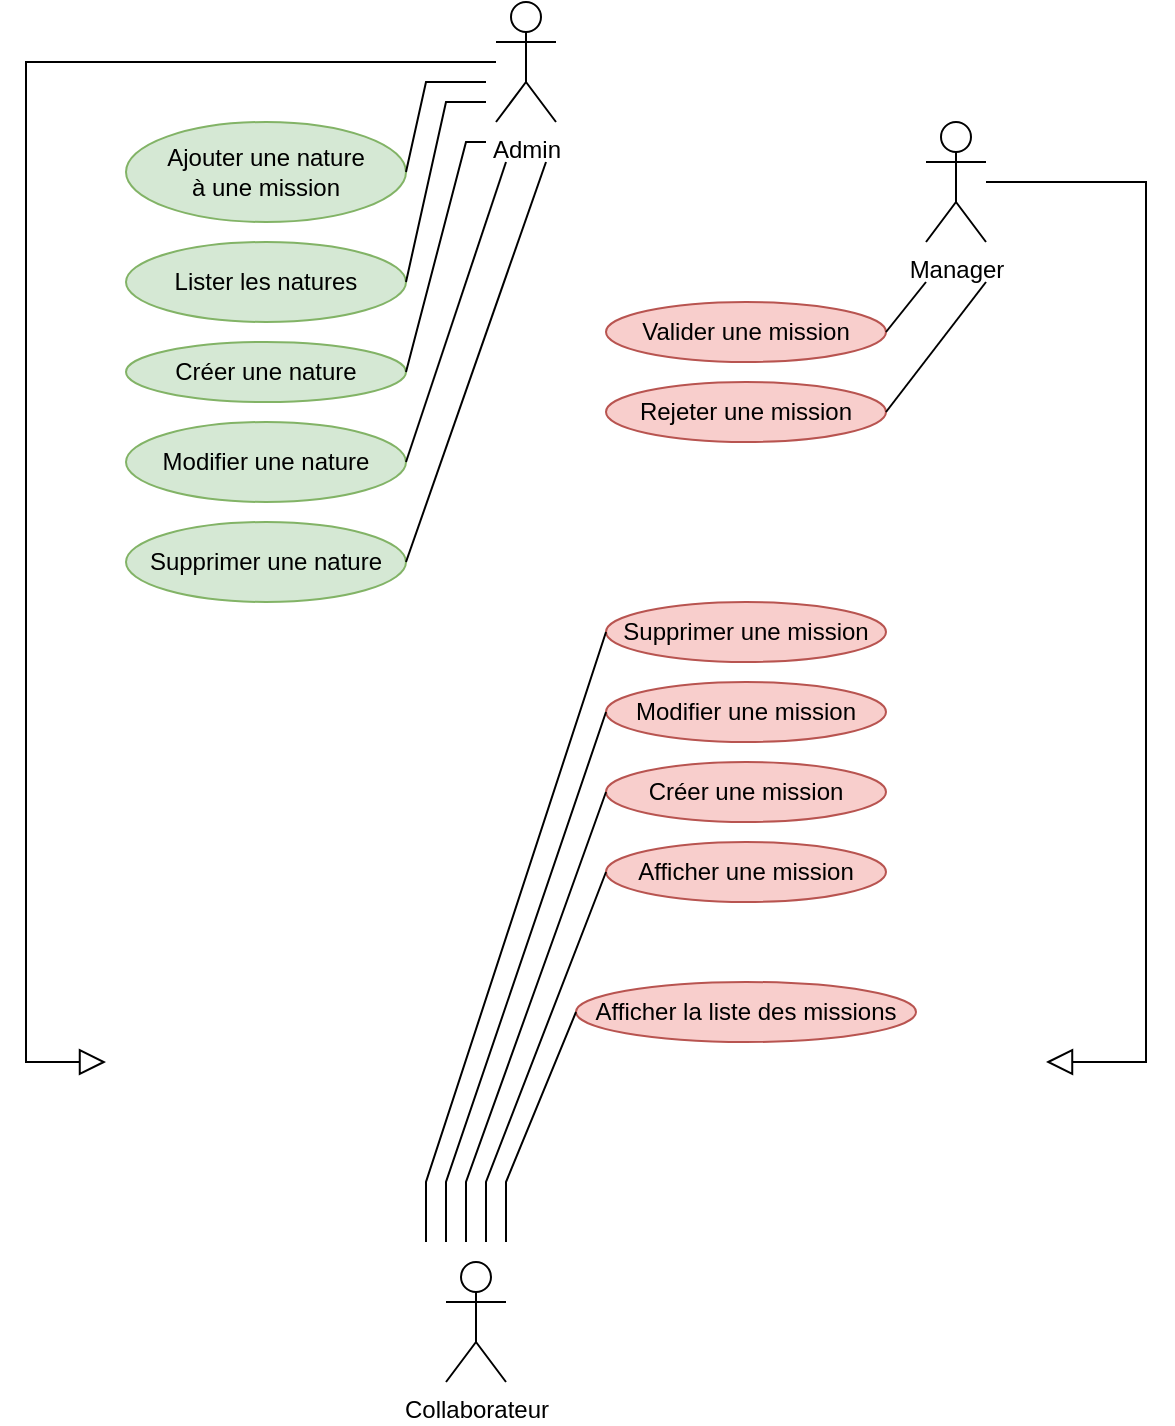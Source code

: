 <mxfile version="20.2.8" type="github">
  <diagram id="1HFoKZ7HmbYaqoWhvM2N" name="Page-1">
    <mxGraphModel dx="827" dy="513" grid="1" gridSize="10" guides="1" tooltips="1" connect="1" arrows="1" fold="1" page="1" pageScale="1" pageWidth="850" pageHeight="1100" math="0" shadow="0">
      <root>
        <mxCell id="0" />
        <mxCell id="1" parent="0" />
        <mxCell id="fpnA1gOJu9WvSEtu6Hov-1" value="&lt;div&gt;Admin&lt;/div&gt;" style="shape=umlActor;verticalLabelPosition=bottom;verticalAlign=top;html=1;outlineConnect=0;" vertex="1" parent="1">
          <mxGeometry x="395" y="40" width="30" height="60" as="geometry" />
        </mxCell>
        <mxCell id="fpnA1gOJu9WvSEtu6Hov-2" value="&lt;div&gt;Manager&lt;/div&gt;" style="shape=umlActor;verticalLabelPosition=bottom;verticalAlign=top;html=1;outlineConnect=0;" vertex="1" parent="1">
          <mxGeometry x="610" y="100" width="30" height="60" as="geometry" />
        </mxCell>
        <mxCell id="fpnA1gOJu9WvSEtu6Hov-3" value="&lt;div&gt;Collaborateur&lt;/div&gt;" style="shape=umlActor;verticalLabelPosition=bottom;verticalAlign=top;html=1;outlineConnect=0;" vertex="1" parent="1">
          <mxGeometry x="370" y="670" width="30" height="60" as="geometry" />
        </mxCell>
        <mxCell id="fpnA1gOJu9WvSEtu6Hov-6" value="" style="endArrow=block;html=1;rounded=0;endFill=0;endSize=11;" edge="1" parent="1" source="fpnA1gOJu9WvSEtu6Hov-1">
          <mxGeometry width="50" height="50" relative="1" as="geometry">
            <mxPoint x="430" y="280" as="sourcePoint" />
            <mxPoint x="200" y="570" as="targetPoint" />
            <Array as="points">
              <mxPoint x="160" y="70" />
              <mxPoint x="160" y="570" />
            </Array>
          </mxGeometry>
        </mxCell>
        <mxCell id="fpnA1gOJu9WvSEtu6Hov-7" value="" style="endArrow=block;html=1;rounded=0;endFill=0;endSize=11;startSize=6;" edge="1" parent="1" source="fpnA1gOJu9WvSEtu6Hov-2">
          <mxGeometry width="50" height="50" relative="1" as="geometry">
            <mxPoint x="690" y="280" as="sourcePoint" />
            <mxPoint x="670" y="570" as="targetPoint" />
            <Array as="points">
              <mxPoint x="720" y="130" />
              <mxPoint x="720" y="410" />
              <mxPoint x="720" y="570" />
            </Array>
          </mxGeometry>
        </mxCell>
        <mxCell id="fpnA1gOJu9WvSEtu6Hov-8" value="&lt;div&gt;Ajouter une nature&lt;/div&gt;&lt;div&gt;à une mission&lt;/div&gt;" style="ellipse;whiteSpace=wrap;html=1;fillColor=#d5e8d4;strokeColor=#82b366;" vertex="1" parent="1">
          <mxGeometry x="210" y="100" width="140" height="50" as="geometry" />
        </mxCell>
        <mxCell id="fpnA1gOJu9WvSEtu6Hov-11" value="&lt;div&gt;Lister les natures&lt;/div&gt;" style="ellipse;whiteSpace=wrap;html=1;fillColor=#d5e8d4;strokeColor=#82b366;" vertex="1" parent="1">
          <mxGeometry x="210" y="160" width="140" height="40" as="geometry" />
        </mxCell>
        <mxCell id="fpnA1gOJu9WvSEtu6Hov-12" value="&lt;div&gt;Créer une nature&lt;/div&gt;" style="ellipse;whiteSpace=wrap;html=1;fillColor=#d5e8d4;strokeColor=#82b366;" vertex="1" parent="1">
          <mxGeometry x="210" y="210" width="140" height="30" as="geometry" />
        </mxCell>
        <mxCell id="fpnA1gOJu9WvSEtu6Hov-13" value="&lt;div&gt;Modifier une nature&lt;/div&gt;" style="ellipse;whiteSpace=wrap;html=1;fillColor=#d5e8d4;strokeColor=#82b366;" vertex="1" parent="1">
          <mxGeometry x="210" y="250" width="140" height="40" as="geometry" />
        </mxCell>
        <mxCell id="fpnA1gOJu9WvSEtu6Hov-14" value="&lt;div&gt;Supprimer une nature&lt;/div&gt;" style="ellipse;whiteSpace=wrap;html=1;fillColor=#d5e8d4;strokeColor=#82b366;" vertex="1" parent="1">
          <mxGeometry x="210" y="300" width="140" height="40" as="geometry" />
        </mxCell>
        <mxCell id="fpnA1gOJu9WvSEtu6Hov-16" value="" style="endArrow=none;html=1;rounded=0;startSize=6;endSize=11;exitX=1;exitY=0.5;exitDx=0;exitDy=0;" edge="1" parent="1" source="fpnA1gOJu9WvSEtu6Hov-8">
          <mxGeometry width="50" height="50" relative="1" as="geometry">
            <mxPoint x="430" y="310" as="sourcePoint" />
            <mxPoint x="390" y="80" as="targetPoint" />
            <Array as="points">
              <mxPoint x="360" y="80" />
              <mxPoint x="390" y="80" />
            </Array>
          </mxGeometry>
        </mxCell>
        <mxCell id="fpnA1gOJu9WvSEtu6Hov-17" value="" style="endArrow=none;html=1;rounded=0;startSize=6;endSize=11;exitX=1;exitY=0.5;exitDx=0;exitDy=0;" edge="1" parent="1" source="fpnA1gOJu9WvSEtu6Hov-11">
          <mxGeometry width="50" height="50" relative="1" as="geometry">
            <mxPoint x="350" y="190" as="sourcePoint" />
            <mxPoint x="390" y="90" as="targetPoint" />
            <Array as="points">
              <mxPoint x="370" y="90" />
            </Array>
          </mxGeometry>
        </mxCell>
        <mxCell id="fpnA1gOJu9WvSEtu6Hov-19" value="" style="endArrow=none;html=1;rounded=0;startSize=6;endSize=11;exitX=1;exitY=0.5;exitDx=0;exitDy=0;" edge="1" parent="1" source="fpnA1gOJu9WvSEtu6Hov-12">
          <mxGeometry width="50" height="50" relative="1" as="geometry">
            <mxPoint x="350" y="220" as="sourcePoint" />
            <mxPoint x="390" y="110" as="targetPoint" />
            <Array as="points">
              <mxPoint x="380" y="110" />
            </Array>
          </mxGeometry>
        </mxCell>
        <mxCell id="fpnA1gOJu9WvSEtu6Hov-20" value="" style="endArrow=none;html=1;rounded=0;startSize=6;endSize=11;exitX=1;exitY=0.5;exitDx=0;exitDy=0;" edge="1" parent="1" source="fpnA1gOJu9WvSEtu6Hov-13">
          <mxGeometry width="50" height="50" relative="1" as="geometry">
            <mxPoint x="350" y="290" as="sourcePoint" />
            <mxPoint x="400" y="120" as="targetPoint" />
            <Array as="points" />
          </mxGeometry>
        </mxCell>
        <mxCell id="fpnA1gOJu9WvSEtu6Hov-21" value="" style="endArrow=none;html=1;rounded=0;startSize=6;endSize=11;exitX=1;exitY=0.5;exitDx=0;exitDy=0;" edge="1" parent="1" source="fpnA1gOJu9WvSEtu6Hov-14">
          <mxGeometry width="50" height="50" relative="1" as="geometry">
            <mxPoint x="330" y="330" as="sourcePoint" />
            <mxPoint x="420" y="120" as="targetPoint" />
          </mxGeometry>
        </mxCell>
        <mxCell id="fpnA1gOJu9WvSEtu6Hov-22" value="&lt;div&gt;Rejeter une mission&lt;/div&gt;" style="ellipse;whiteSpace=wrap;html=1;fillColor=#f8cecc;strokeColor=#b85450;" vertex="1" parent="1">
          <mxGeometry x="450" y="230" width="140" height="30" as="geometry" />
        </mxCell>
        <mxCell id="fpnA1gOJu9WvSEtu6Hov-23" value="&lt;div&gt;Valider une mission&lt;br&gt;&lt;/div&gt;" style="ellipse;whiteSpace=wrap;html=1;fillColor=#f8cecc;strokeColor=#b85450;" vertex="1" parent="1">
          <mxGeometry x="450" y="190" width="140" height="30" as="geometry" />
        </mxCell>
        <mxCell id="fpnA1gOJu9WvSEtu6Hov-24" value="" style="endArrow=none;html=1;rounded=0;startSize=6;endSize=11;entryX=1;entryY=0.5;entryDx=0;entryDy=0;" edge="1" parent="1" target="fpnA1gOJu9WvSEtu6Hov-23">
          <mxGeometry width="50" height="50" relative="1" as="geometry">
            <mxPoint x="610" y="180" as="sourcePoint" />
            <mxPoint x="470" y="220" as="targetPoint" />
            <Array as="points" />
          </mxGeometry>
        </mxCell>
        <mxCell id="fpnA1gOJu9WvSEtu6Hov-26" value="" style="endArrow=none;html=1;rounded=0;startSize=6;endSize=11;exitX=1;exitY=0.5;exitDx=0;exitDy=0;" edge="1" parent="1" source="fpnA1gOJu9WvSEtu6Hov-22">
          <mxGeometry width="50" height="50" relative="1" as="geometry">
            <mxPoint x="480" y="260" as="sourcePoint" />
            <mxPoint x="640" y="180" as="targetPoint" />
          </mxGeometry>
        </mxCell>
        <mxCell id="fpnA1gOJu9WvSEtu6Hov-27" value="&lt;div&gt;Supprimer une mission&lt;br&gt;&lt;/div&gt;" style="ellipse;whiteSpace=wrap;html=1;fillColor=#f8cecc;strokeColor=#b85450;" vertex="1" parent="1">
          <mxGeometry x="450" y="340" width="140" height="30" as="geometry" />
        </mxCell>
        <mxCell id="fpnA1gOJu9WvSEtu6Hov-28" value="&lt;div&gt;Modifier une mission&lt;/div&gt;" style="ellipse;whiteSpace=wrap;html=1;fillColor=#f8cecc;strokeColor=#b85450;" vertex="1" parent="1">
          <mxGeometry x="450" y="380" width="140" height="30" as="geometry" />
        </mxCell>
        <mxCell id="fpnA1gOJu9WvSEtu6Hov-29" value="&lt;div&gt;Créer une mission&lt;br&gt;&lt;/div&gt;" style="ellipse;whiteSpace=wrap;html=1;fillColor=#f8cecc;strokeColor=#b85450;" vertex="1" parent="1">
          <mxGeometry x="450" y="420" width="140" height="30" as="geometry" />
        </mxCell>
        <mxCell id="fpnA1gOJu9WvSEtu6Hov-30" value="&lt;div&gt;Afficher une mission&lt;/div&gt;" style="ellipse;whiteSpace=wrap;html=1;fillColor=#f8cecc;strokeColor=#b85450;" vertex="1" parent="1">
          <mxGeometry x="450" y="460" width="140" height="30" as="geometry" />
        </mxCell>
        <mxCell id="fpnA1gOJu9WvSEtu6Hov-31" value="&lt;div&gt;Afficher la liste des missions&lt;/div&gt;" style="ellipse;whiteSpace=wrap;html=1;fillColor=#f8cecc;strokeColor=#b85450;" vertex="1" parent="1">
          <mxGeometry x="435" y="530" width="170" height="30" as="geometry" />
        </mxCell>
        <mxCell id="fpnA1gOJu9WvSEtu6Hov-32" value="" style="endArrow=none;html=1;rounded=0;startSize=6;endSize=11;entryX=0;entryY=0.5;entryDx=0;entryDy=0;" edge="1" parent="1" target="fpnA1gOJu9WvSEtu6Hov-27">
          <mxGeometry width="50" height="50" relative="1" as="geometry">
            <mxPoint x="360" y="660" as="sourcePoint" />
            <mxPoint x="510" y="500" as="targetPoint" />
            <Array as="points">
              <mxPoint x="360" y="630" />
            </Array>
          </mxGeometry>
        </mxCell>
        <mxCell id="fpnA1gOJu9WvSEtu6Hov-33" value="" style="endArrow=none;html=1;rounded=0;startSize=6;endSize=11;entryX=0;entryY=0.5;entryDx=0;entryDy=0;" edge="1" parent="1" target="fpnA1gOJu9WvSEtu6Hov-28">
          <mxGeometry width="50" height="50" relative="1" as="geometry">
            <mxPoint x="370" y="660" as="sourcePoint" />
            <mxPoint x="510" y="500" as="targetPoint" />
            <Array as="points">
              <mxPoint x="370" y="630" />
            </Array>
          </mxGeometry>
        </mxCell>
        <mxCell id="fpnA1gOJu9WvSEtu6Hov-34" value="" style="endArrow=none;html=1;rounded=0;startSize=6;endSize=11;entryX=0;entryY=0.5;entryDx=0;entryDy=0;" edge="1" parent="1" target="fpnA1gOJu9WvSEtu6Hov-29">
          <mxGeometry width="50" height="50" relative="1" as="geometry">
            <mxPoint x="380" y="660" as="sourcePoint" />
            <mxPoint x="510" y="500" as="targetPoint" />
            <Array as="points">
              <mxPoint x="380" y="630" />
            </Array>
          </mxGeometry>
        </mxCell>
        <mxCell id="fpnA1gOJu9WvSEtu6Hov-35" value="" style="endArrow=none;html=1;rounded=0;startSize=6;endSize=11;entryX=0;entryY=0.5;entryDx=0;entryDy=0;" edge="1" parent="1" target="fpnA1gOJu9WvSEtu6Hov-30">
          <mxGeometry width="50" height="50" relative="1" as="geometry">
            <mxPoint x="390" y="660" as="sourcePoint" />
            <mxPoint x="510" y="500" as="targetPoint" />
            <Array as="points">
              <mxPoint x="390" y="630" />
            </Array>
          </mxGeometry>
        </mxCell>
        <mxCell id="fpnA1gOJu9WvSEtu6Hov-36" value="" style="endArrow=none;html=1;rounded=0;startSize=6;endSize=11;exitX=0;exitY=0.5;exitDx=0;exitDy=0;" edge="1" parent="1" source="fpnA1gOJu9WvSEtu6Hov-31">
          <mxGeometry width="50" height="50" relative="1" as="geometry">
            <mxPoint x="460" y="550" as="sourcePoint" />
            <mxPoint x="400" y="660" as="targetPoint" />
            <Array as="points">
              <mxPoint x="400" y="630" />
            </Array>
          </mxGeometry>
        </mxCell>
      </root>
    </mxGraphModel>
  </diagram>
</mxfile>
